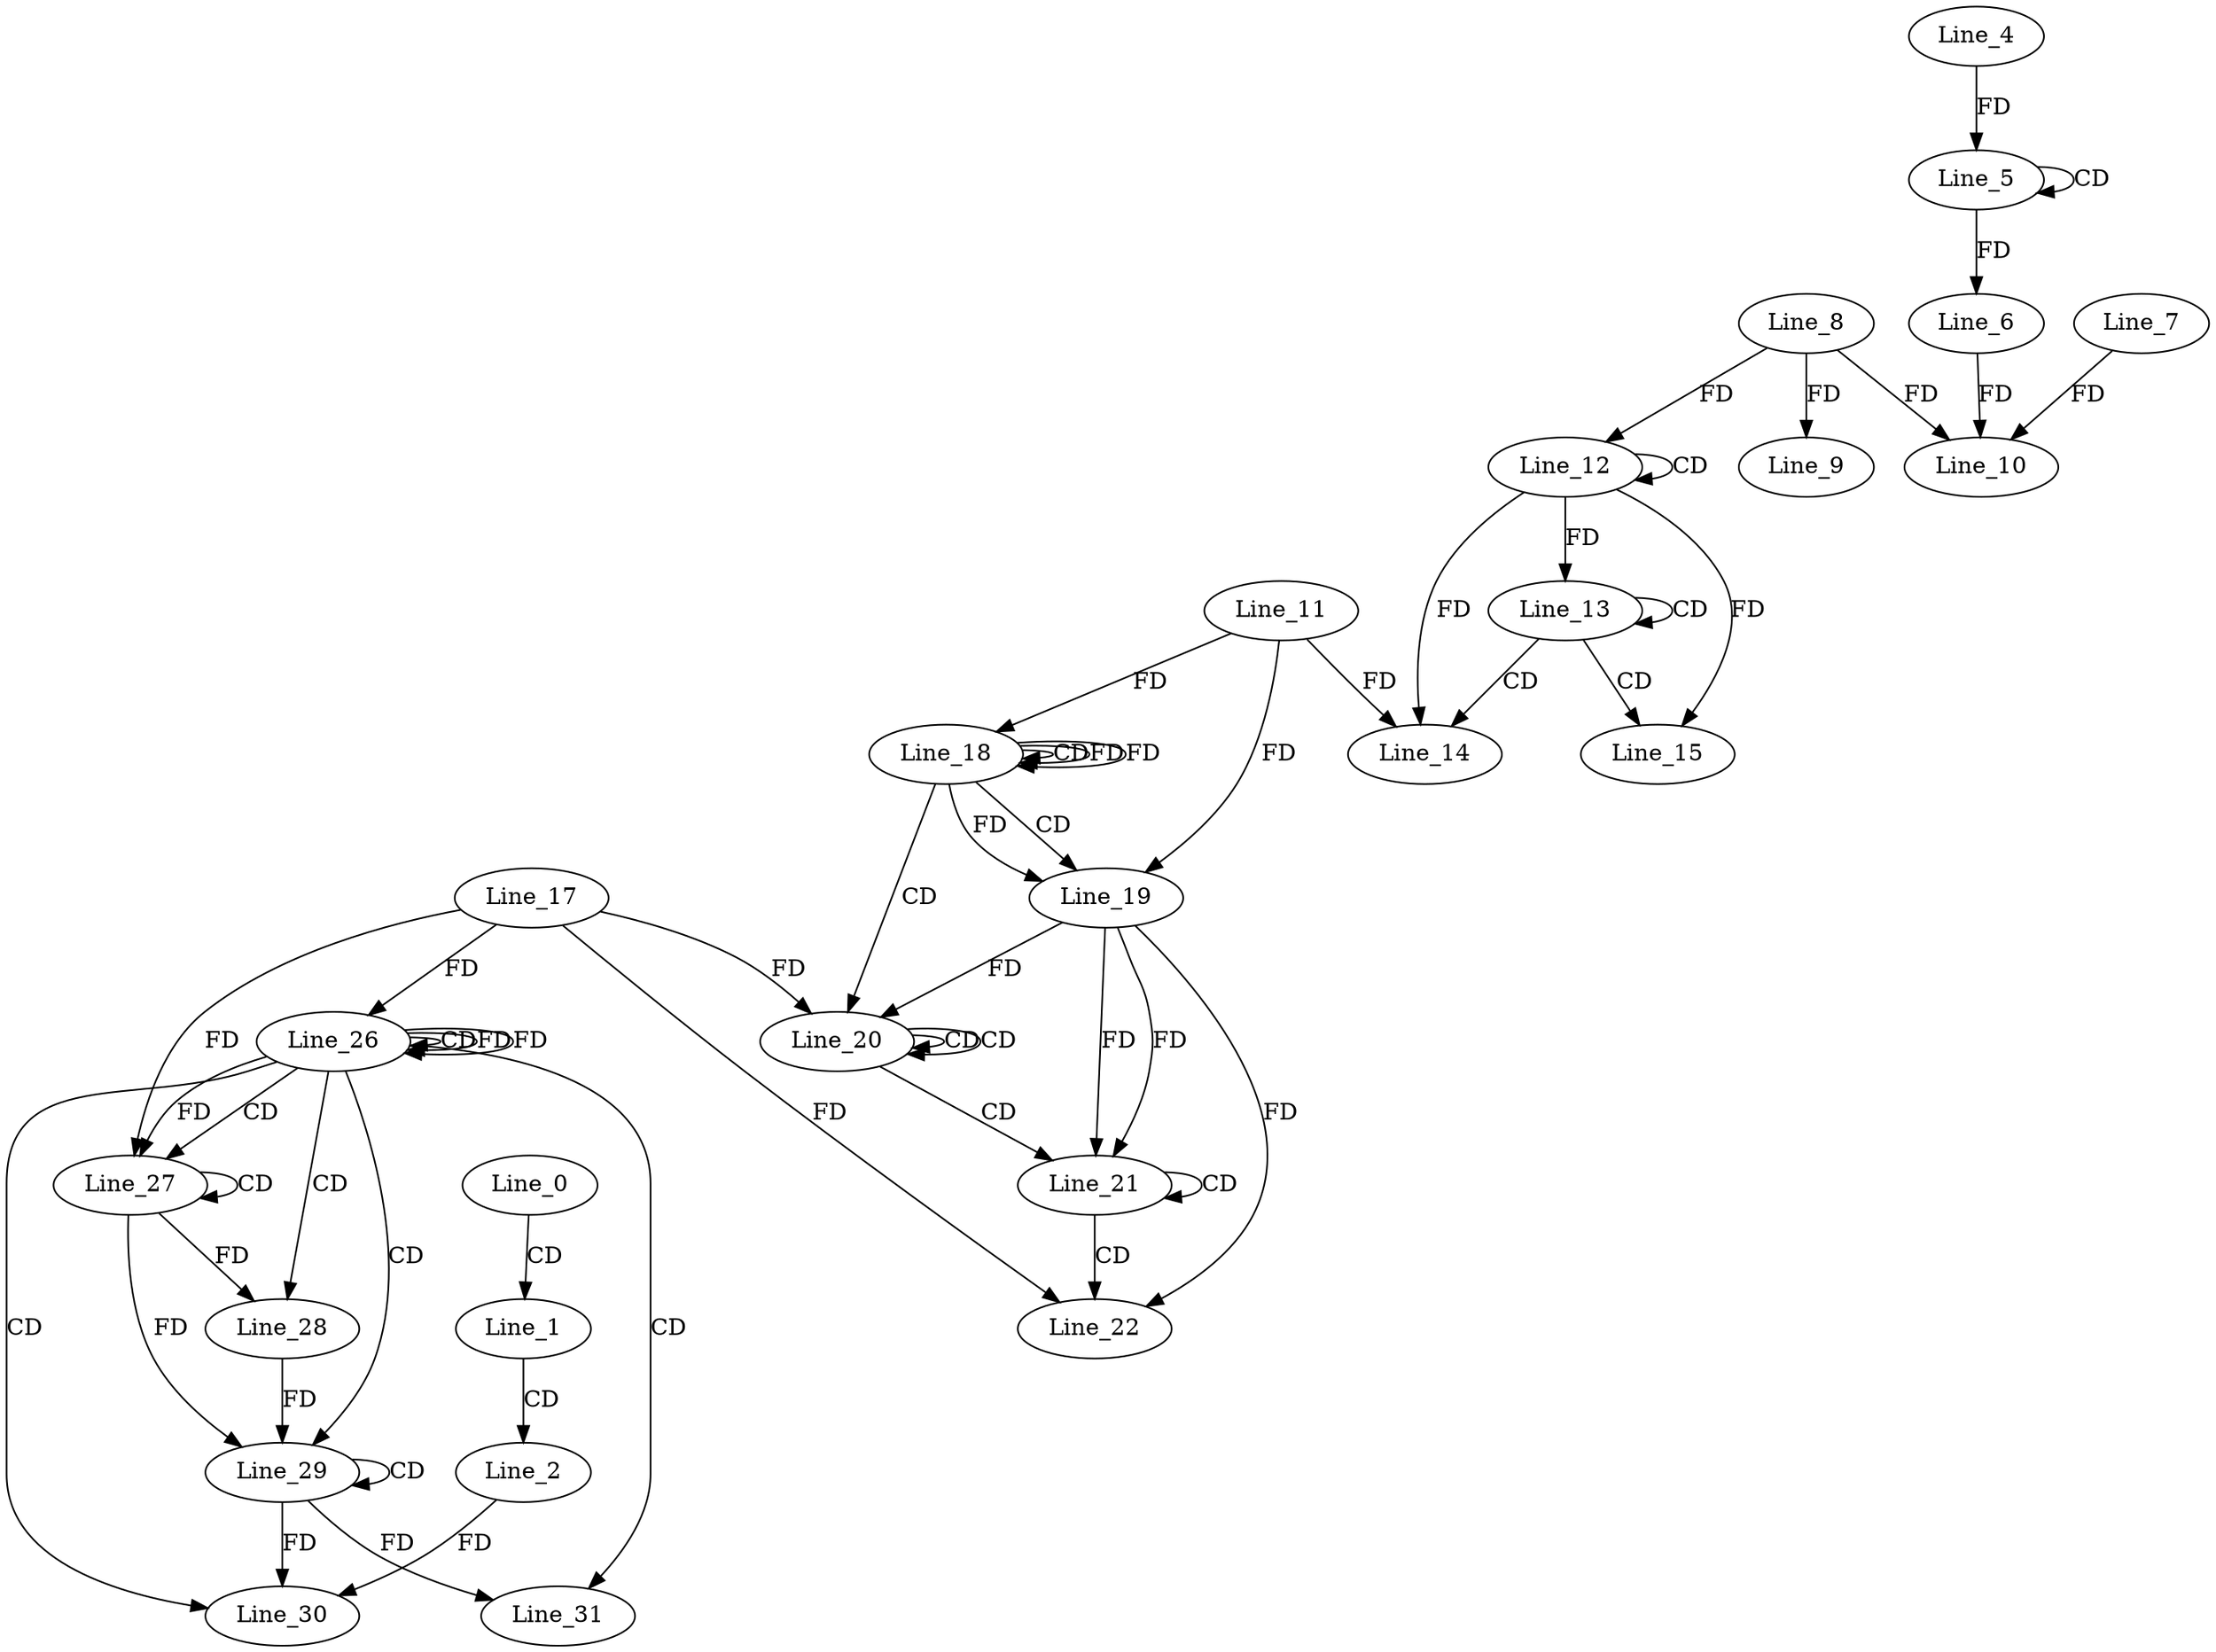digraph G {
  Line_0;
  Line_1;
  Line_2;
  Line_5;
  Line_5;
  Line_4;
  Line_6;
  Line_8;
  Line_9;
  Line_7;
  Line_10;
  Line_6;
  Line_12;
  Line_12;
  Line_13;
  Line_13;
  Line_14;
  Line_11;
  Line_14;
  Line_15;
  Line_18;
  Line_18;
  Line_18;
  Line_18;
  Line_19;
  Line_19;
  Line_20;
  Line_20;
  Line_20;
  Line_17;
  Line_21;
  Line_21;
  Line_22;
  Line_26;
  Line_26;
  Line_26;
  Line_26;
  Line_27;
  Line_27;
  Line_27;
  Line_28;
  Line_28;
  Line_29;
  Line_29;
  Line_29;
  Line_30;
  Line_31;
  Line_0 -> Line_1 [ label="CD" ];
  Line_1 -> Line_2 [ label="CD" ];
  Line_5 -> Line_5 [ label="CD" ];
  Line_4 -> Line_5 [ label="FD" ];
  Line_5 -> Line_6 [ label="FD" ];
  Line_8 -> Line_9 [ label="FD" ];
  Line_7 -> Line_10 [ label="FD" ];
  Line_6 -> Line_10 [ label="FD" ];
  Line_8 -> Line_10 [ label="FD" ];
  Line_12 -> Line_12 [ label="CD" ];
  Line_8 -> Line_12 [ label="FD" ];
  Line_13 -> Line_13 [ label="CD" ];
  Line_12 -> Line_13 [ label="FD" ];
  Line_13 -> Line_14 [ label="CD" ];
  Line_11 -> Line_14 [ label="FD" ];
  Line_12 -> Line_14 [ label="FD" ];
  Line_13 -> Line_15 [ label="CD" ];
  Line_12 -> Line_15 [ label="FD" ];
  Line_18 -> Line_18 [ label="CD" ];
  Line_11 -> Line_18 [ label="FD" ];
  Line_18 -> Line_18 [ label="FD" ];
  Line_18 -> Line_19 [ label="CD" ];
  Line_11 -> Line_19 [ label="FD" ];
  Line_18 -> Line_19 [ label="FD" ];
  Line_18 -> Line_20 [ label="CD" ];
  Line_20 -> Line_20 [ label="CD" ];
  Line_20 -> Line_20 [ label="CD" ];
  Line_17 -> Line_20 [ label="FD" ];
  Line_19 -> Line_20 [ label="FD" ];
  Line_20 -> Line_21 [ label="CD" ];
  Line_19 -> Line_21 [ label="FD" ];
  Line_21 -> Line_21 [ label="CD" ];
  Line_19 -> Line_21 [ label="FD" ];
  Line_21 -> Line_22 [ label="CD" ];
  Line_17 -> Line_22 [ label="FD" ];
  Line_19 -> Line_22 [ label="FD" ];
  Line_26 -> Line_26 [ label="CD" ];
  Line_17 -> Line_26 [ label="FD" ];
  Line_26 -> Line_26 [ label="FD" ];
  Line_26 -> Line_27 [ label="CD" ];
  Line_27 -> Line_27 [ label="CD" ];
  Line_17 -> Line_27 [ label="FD" ];
  Line_26 -> Line_27 [ label="FD" ];
  Line_26 -> Line_28 [ label="CD" ];
  Line_27 -> Line_28 [ label="FD" ];
  Line_26 -> Line_29 [ label="CD" ];
  Line_29 -> Line_29 [ label="CD" ];
  Line_28 -> Line_29 [ label="FD" ];
  Line_27 -> Line_29 [ label="FD" ];
  Line_26 -> Line_30 [ label="CD" ];
  Line_29 -> Line_30 [ label="FD" ];
  Line_2 -> Line_30 [ label="FD" ];
  Line_26 -> Line_31 [ label="CD" ];
  Line_29 -> Line_31 [ label="FD" ];
  Line_18 -> Line_18 [ label="FD" ];
  Line_26 -> Line_26 [ label="FD" ];
}
